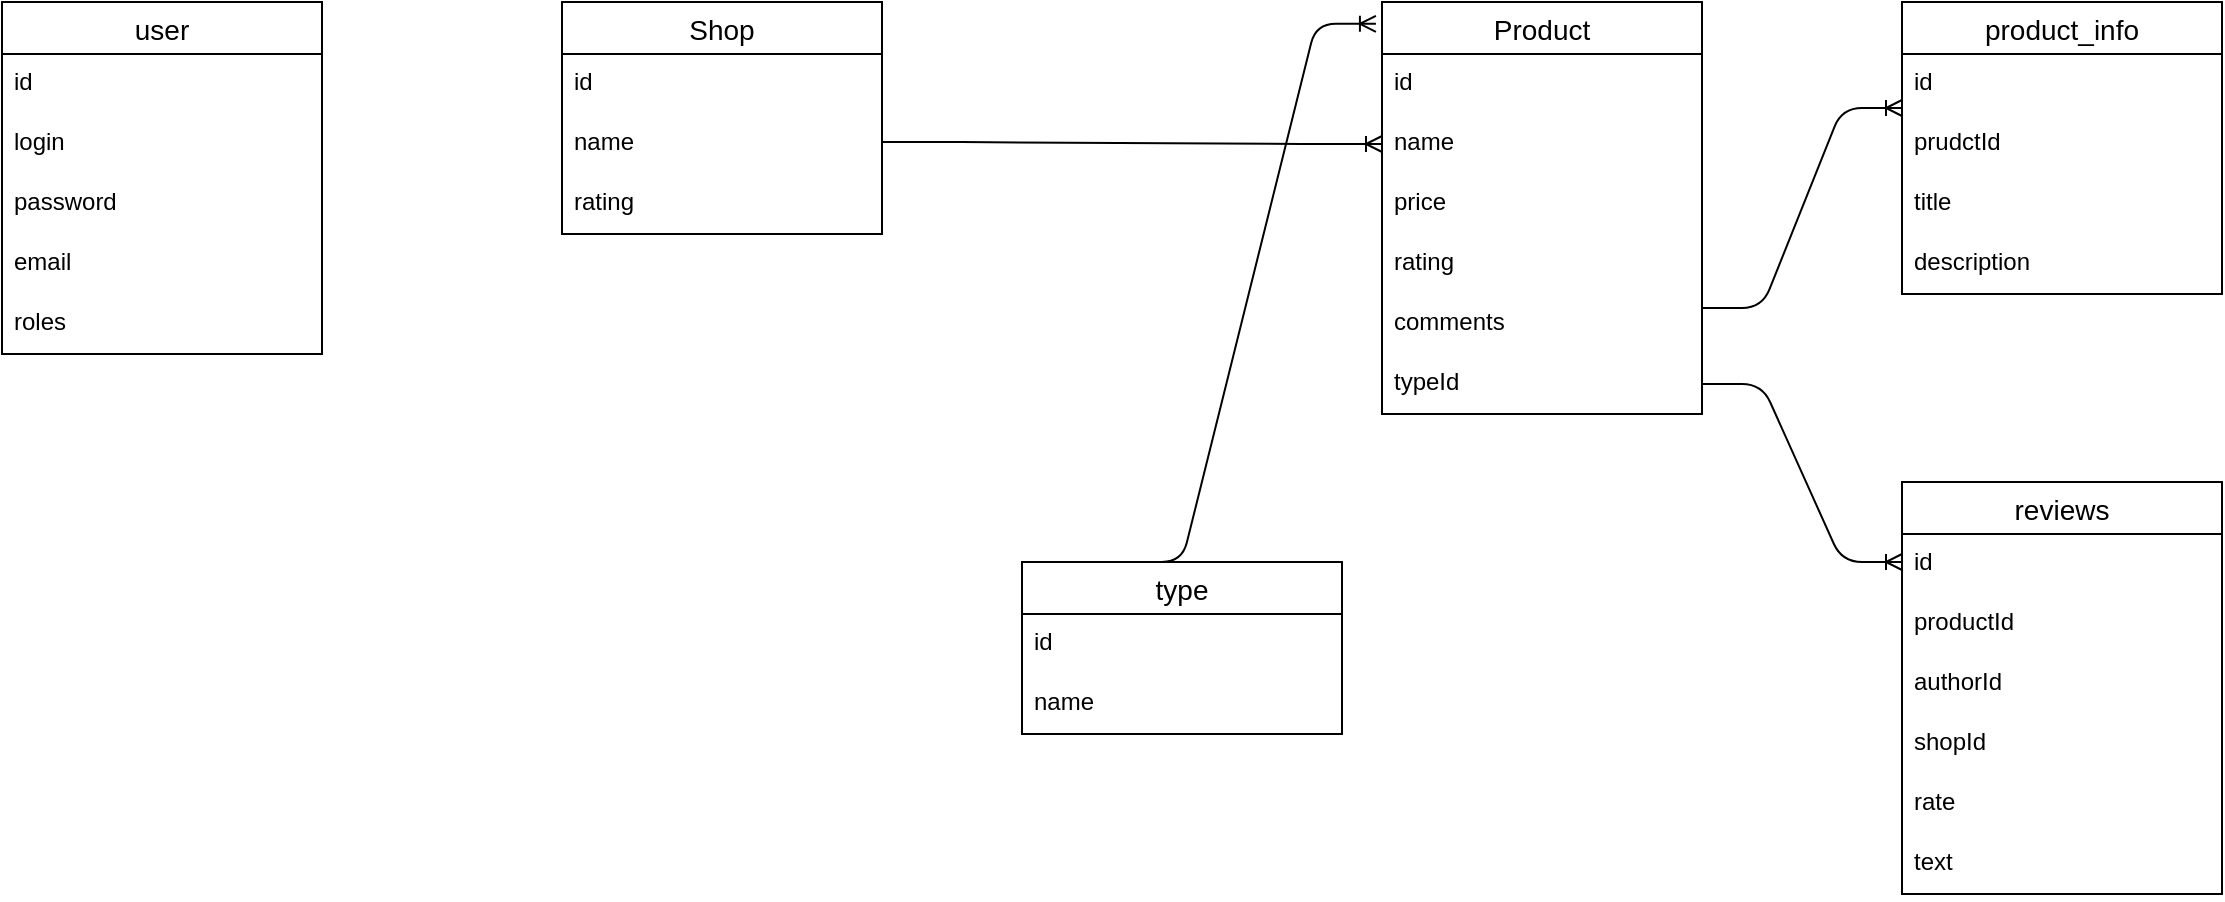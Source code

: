 <mxfile version="14.9.9" type="github">
  <diagram id="DjS5uR5zQNire8G0lxwl" name="Page-1">
    <mxGraphModel dx="1822" dy="762" grid="1" gridSize="10" guides="1" tooltips="1" connect="1" arrows="1" fold="1" page="0" pageScale="1" pageWidth="1169" pageHeight="827" math="0" shadow="0">
      <root>
        <mxCell id="0" />
        <mxCell id="1" parent="0" />
        <mxCell id="0pi3AAjIU6dUAl6Lt1ej-1" value="user" style="swimlane;fontStyle=0;childLayout=stackLayout;horizontal=1;startSize=26;horizontalStack=0;resizeParent=1;resizeParentMax=0;resizeLast=0;collapsible=1;marginBottom=0;align=center;fontSize=14;" vertex="1" parent="1">
          <mxGeometry x="-40" y="80" width="160" height="176" as="geometry" />
        </mxCell>
        <mxCell id="0pi3AAjIU6dUAl6Lt1ej-2" value="id" style="text;strokeColor=none;fillColor=none;spacingLeft=4;spacingRight=4;overflow=hidden;rotatable=0;points=[[0,0.5],[1,0.5]];portConstraint=eastwest;fontSize=12;" vertex="1" parent="0pi3AAjIU6dUAl6Lt1ej-1">
          <mxGeometry y="26" width="160" height="30" as="geometry" />
        </mxCell>
        <mxCell id="0pi3AAjIU6dUAl6Lt1ej-3" value="login" style="text;strokeColor=none;fillColor=none;spacingLeft=4;spacingRight=4;overflow=hidden;rotatable=0;points=[[0,0.5],[1,0.5]];portConstraint=eastwest;fontSize=12;" vertex="1" parent="0pi3AAjIU6dUAl6Lt1ej-1">
          <mxGeometry y="56" width="160" height="30" as="geometry" />
        </mxCell>
        <mxCell id="0pi3AAjIU6dUAl6Lt1ej-6" value="password" style="text;strokeColor=none;fillColor=none;spacingLeft=4;spacingRight=4;overflow=hidden;rotatable=0;points=[[0,0.5],[1,0.5]];portConstraint=eastwest;fontSize=12;" vertex="1" parent="0pi3AAjIU6dUAl6Lt1ej-1">
          <mxGeometry y="86" width="160" height="30" as="geometry" />
        </mxCell>
        <mxCell id="0pi3AAjIU6dUAl6Lt1ej-4" value="email" style="text;strokeColor=none;fillColor=none;spacingLeft=4;spacingRight=4;overflow=hidden;rotatable=0;points=[[0,0.5],[1,0.5]];portConstraint=eastwest;fontSize=12;" vertex="1" parent="0pi3AAjIU6dUAl6Lt1ej-1">
          <mxGeometry y="116" width="160" height="30" as="geometry" />
        </mxCell>
        <mxCell id="0pi3AAjIU6dUAl6Lt1ej-5" value="roles" style="text;strokeColor=none;fillColor=none;spacingLeft=4;spacingRight=4;overflow=hidden;rotatable=0;points=[[0,0.5],[1,0.5]];portConstraint=eastwest;fontSize=12;" vertex="1" parent="0pi3AAjIU6dUAl6Lt1ej-1">
          <mxGeometry y="146" width="160" height="30" as="geometry" />
        </mxCell>
        <mxCell id="0pi3AAjIU6dUAl6Lt1ej-7" value="Product" style="swimlane;fontStyle=0;childLayout=stackLayout;horizontal=1;startSize=26;horizontalStack=0;resizeParent=1;resizeParentMax=0;resizeLast=0;collapsible=1;marginBottom=0;align=center;fontSize=14;" vertex="1" parent="1">
          <mxGeometry x="650" y="80" width="160" height="206" as="geometry" />
        </mxCell>
        <mxCell id="0pi3AAjIU6dUAl6Lt1ej-8" value="id" style="text;strokeColor=none;fillColor=none;spacingLeft=4;spacingRight=4;overflow=hidden;rotatable=0;points=[[0,0.5],[1,0.5]];portConstraint=eastwest;fontSize=12;" vertex="1" parent="0pi3AAjIU6dUAl6Lt1ej-7">
          <mxGeometry y="26" width="160" height="30" as="geometry" />
        </mxCell>
        <mxCell id="0pi3AAjIU6dUAl6Lt1ej-9" value="name" style="text;strokeColor=none;fillColor=none;spacingLeft=4;spacingRight=4;overflow=hidden;rotatable=0;points=[[0,0.5],[1,0.5]];portConstraint=eastwest;fontSize=12;" vertex="1" parent="0pi3AAjIU6dUAl6Lt1ej-7">
          <mxGeometry y="56" width="160" height="30" as="geometry" />
        </mxCell>
        <mxCell id="0pi3AAjIU6dUAl6Lt1ej-10" value="price" style="text;strokeColor=none;fillColor=none;spacingLeft=4;spacingRight=4;overflow=hidden;rotatable=0;points=[[0,0.5],[1,0.5]];portConstraint=eastwest;fontSize=12;" vertex="1" parent="0pi3AAjIU6dUAl6Lt1ej-7">
          <mxGeometry y="86" width="160" height="30" as="geometry" />
        </mxCell>
        <mxCell id="0pi3AAjIU6dUAl6Lt1ej-12" value="rating" style="text;strokeColor=none;fillColor=none;spacingLeft=4;spacingRight=4;overflow=hidden;rotatable=0;points=[[0,0.5],[1,0.5]];portConstraint=eastwest;fontSize=12;" vertex="1" parent="0pi3AAjIU6dUAl6Lt1ej-7">
          <mxGeometry y="116" width="160" height="30" as="geometry" />
        </mxCell>
        <mxCell id="0pi3AAjIU6dUAl6Lt1ej-13" value="comments" style="text;strokeColor=none;fillColor=none;spacingLeft=4;spacingRight=4;overflow=hidden;rotatable=0;points=[[0,0.5],[1,0.5]];portConstraint=eastwest;fontSize=12;" vertex="1" parent="0pi3AAjIU6dUAl6Lt1ej-7">
          <mxGeometry y="146" width="160" height="30" as="geometry" />
        </mxCell>
        <mxCell id="0pi3AAjIU6dUAl6Lt1ej-25" value="typeId" style="text;strokeColor=none;fillColor=none;spacingLeft=4;spacingRight=4;overflow=hidden;rotatable=0;points=[[0,0.5],[1,0.5]];portConstraint=eastwest;fontSize=12;" vertex="1" parent="0pi3AAjIU6dUAl6Lt1ej-7">
          <mxGeometry y="176" width="160" height="30" as="geometry" />
        </mxCell>
        <mxCell id="0pi3AAjIU6dUAl6Lt1ej-15" value="Shop" style="swimlane;fontStyle=0;childLayout=stackLayout;horizontal=1;startSize=26;horizontalStack=0;resizeParent=1;resizeParentMax=0;resizeLast=0;collapsible=1;marginBottom=0;align=center;fontSize=14;" vertex="1" parent="1">
          <mxGeometry x="240" y="80" width="160" height="116" as="geometry" />
        </mxCell>
        <mxCell id="0pi3AAjIU6dUAl6Lt1ej-16" value="id" style="text;strokeColor=none;fillColor=none;spacingLeft=4;spacingRight=4;overflow=hidden;rotatable=0;points=[[0,0.5],[1,0.5]];portConstraint=eastwest;fontSize=12;" vertex="1" parent="0pi3AAjIU6dUAl6Lt1ej-15">
          <mxGeometry y="26" width="160" height="30" as="geometry" />
        </mxCell>
        <mxCell id="0pi3AAjIU6dUAl6Lt1ej-17" value="name" style="text;strokeColor=none;fillColor=none;spacingLeft=4;spacingRight=4;overflow=hidden;rotatable=0;points=[[0,0.5],[1,0.5]];portConstraint=eastwest;fontSize=12;" vertex="1" parent="0pi3AAjIU6dUAl6Lt1ej-15">
          <mxGeometry y="56" width="160" height="30" as="geometry" />
        </mxCell>
        <mxCell id="0pi3AAjIU6dUAl6Lt1ej-18" value="rating" style="text;strokeColor=none;fillColor=none;spacingLeft=4;spacingRight=4;overflow=hidden;rotatable=0;points=[[0,0.5],[1,0.5]];portConstraint=eastwest;fontSize=12;" vertex="1" parent="0pi3AAjIU6dUAl6Lt1ej-15">
          <mxGeometry y="86" width="160" height="30" as="geometry" />
        </mxCell>
        <mxCell id="0pi3AAjIU6dUAl6Lt1ej-20" value="type" style="swimlane;fontStyle=0;childLayout=stackLayout;horizontal=1;startSize=26;horizontalStack=0;resizeParent=1;resizeParentMax=0;resizeLast=0;collapsible=1;marginBottom=0;align=center;fontSize=14;" vertex="1" parent="1">
          <mxGeometry x="470" y="360" width="160" height="86" as="geometry" />
        </mxCell>
        <mxCell id="0pi3AAjIU6dUAl6Lt1ej-21" value="id" style="text;strokeColor=none;fillColor=none;spacingLeft=4;spacingRight=4;overflow=hidden;rotatable=0;points=[[0,0.5],[1,0.5]];portConstraint=eastwest;fontSize=12;" vertex="1" parent="0pi3AAjIU6dUAl6Lt1ej-20">
          <mxGeometry y="26" width="160" height="30" as="geometry" />
        </mxCell>
        <mxCell id="0pi3AAjIU6dUAl6Lt1ej-22" value="name" style="text;strokeColor=none;fillColor=none;spacingLeft=4;spacingRight=4;overflow=hidden;rotatable=0;points=[[0,0.5],[1,0.5]];portConstraint=eastwest;fontSize=12;" vertex="1" parent="0pi3AAjIU6dUAl6Lt1ej-20">
          <mxGeometry y="56" width="160" height="30" as="geometry" />
        </mxCell>
        <mxCell id="0pi3AAjIU6dUAl6Lt1ej-24" value="" style="edgeStyle=entityRelationEdgeStyle;fontSize=12;html=1;endArrow=ERoneToMany;entryX=-0.019;entryY=0.053;entryDx=0;entryDy=0;entryPerimeter=0;" edge="1" parent="1" target="0pi3AAjIU6dUAl6Lt1ej-7">
          <mxGeometry width="100" height="100" relative="1" as="geometry">
            <mxPoint x="520" y="360" as="sourcePoint" />
            <mxPoint x="620" y="260" as="targetPoint" />
          </mxGeometry>
        </mxCell>
        <mxCell id="0pi3AAjIU6dUAl6Lt1ej-26" value="product_info" style="swimlane;fontStyle=0;childLayout=stackLayout;horizontal=1;startSize=26;horizontalStack=0;resizeParent=1;resizeParentMax=0;resizeLast=0;collapsible=1;marginBottom=0;align=center;fontSize=14;" vertex="1" parent="1">
          <mxGeometry x="910" y="80" width="160" height="146" as="geometry" />
        </mxCell>
        <mxCell id="0pi3AAjIU6dUAl6Lt1ej-27" value="id" style="text;strokeColor=none;fillColor=none;spacingLeft=4;spacingRight=4;overflow=hidden;rotatable=0;points=[[0,0.5],[1,0.5]];portConstraint=eastwest;fontSize=12;" vertex="1" parent="0pi3AAjIU6dUAl6Lt1ej-26">
          <mxGeometry y="26" width="160" height="30" as="geometry" />
        </mxCell>
        <mxCell id="0pi3AAjIU6dUAl6Lt1ej-28" value="prudctId" style="text;strokeColor=none;fillColor=none;spacingLeft=4;spacingRight=4;overflow=hidden;rotatable=0;points=[[0,0.5],[1,0.5]];portConstraint=eastwest;fontSize=12;" vertex="1" parent="0pi3AAjIU6dUAl6Lt1ej-26">
          <mxGeometry y="56" width="160" height="30" as="geometry" />
        </mxCell>
        <mxCell id="0pi3AAjIU6dUAl6Lt1ej-30" value="title" style="text;strokeColor=none;fillColor=none;spacingLeft=4;spacingRight=4;overflow=hidden;rotatable=0;points=[[0,0.5],[1,0.5]];portConstraint=eastwest;fontSize=12;" vertex="1" parent="0pi3AAjIU6dUAl6Lt1ej-26">
          <mxGeometry y="86" width="160" height="30" as="geometry" />
        </mxCell>
        <mxCell id="0pi3AAjIU6dUAl6Lt1ej-29" value="description" style="text;strokeColor=none;fillColor=none;spacingLeft=4;spacingRight=4;overflow=hidden;rotatable=0;points=[[0,0.5],[1,0.5]];portConstraint=eastwest;fontSize=12;" vertex="1" parent="0pi3AAjIU6dUAl6Lt1ej-26">
          <mxGeometry y="116" width="160" height="30" as="geometry" />
        </mxCell>
        <mxCell id="0pi3AAjIU6dUAl6Lt1ej-31" value="" style="edgeStyle=entityRelationEdgeStyle;fontSize=12;html=1;endArrow=ERoneToMany;" edge="1" parent="1">
          <mxGeometry width="100" height="100" relative="1" as="geometry">
            <mxPoint x="810" y="233" as="sourcePoint" />
            <mxPoint x="910" y="133" as="targetPoint" />
          </mxGeometry>
        </mxCell>
        <mxCell id="0pi3AAjIU6dUAl6Lt1ej-32" value="reviews" style="swimlane;fontStyle=0;childLayout=stackLayout;horizontal=1;startSize=26;horizontalStack=0;resizeParent=1;resizeParentMax=0;resizeLast=0;collapsible=1;marginBottom=0;align=center;fontSize=14;" vertex="1" parent="1">
          <mxGeometry x="910" y="320" width="160" height="206" as="geometry" />
        </mxCell>
        <mxCell id="0pi3AAjIU6dUAl6Lt1ej-33" value="id" style="text;strokeColor=none;fillColor=none;spacingLeft=4;spacingRight=4;overflow=hidden;rotatable=0;points=[[0,0.5],[1,0.5]];portConstraint=eastwest;fontSize=12;" vertex="1" parent="0pi3AAjIU6dUAl6Lt1ej-32">
          <mxGeometry y="26" width="160" height="30" as="geometry" />
        </mxCell>
        <mxCell id="0pi3AAjIU6dUAl6Lt1ej-34" value="productId" style="text;strokeColor=none;fillColor=none;spacingLeft=4;spacingRight=4;overflow=hidden;rotatable=0;points=[[0,0.5],[1,0.5]];portConstraint=eastwest;fontSize=12;" vertex="1" parent="0pi3AAjIU6dUAl6Lt1ej-32">
          <mxGeometry y="56" width="160" height="30" as="geometry" />
        </mxCell>
        <mxCell id="0pi3AAjIU6dUAl6Lt1ej-35" value="authorId" style="text;strokeColor=none;fillColor=none;spacingLeft=4;spacingRight=4;overflow=hidden;rotatable=0;points=[[0,0.5],[1,0.5]];portConstraint=eastwest;fontSize=12;" vertex="1" parent="0pi3AAjIU6dUAl6Lt1ej-32">
          <mxGeometry y="86" width="160" height="30" as="geometry" />
        </mxCell>
        <mxCell id="0pi3AAjIU6dUAl6Lt1ej-36" value="shopId" style="text;strokeColor=none;fillColor=none;spacingLeft=4;spacingRight=4;overflow=hidden;rotatable=0;points=[[0,0.5],[1,0.5]];portConstraint=eastwest;fontSize=12;" vertex="1" parent="0pi3AAjIU6dUAl6Lt1ej-32">
          <mxGeometry y="116" width="160" height="30" as="geometry" />
        </mxCell>
        <mxCell id="0pi3AAjIU6dUAl6Lt1ej-37" value="rate" style="text;strokeColor=none;fillColor=none;spacingLeft=4;spacingRight=4;overflow=hidden;rotatable=0;points=[[0,0.5],[1,0.5]];portConstraint=eastwest;fontSize=12;" vertex="1" parent="0pi3AAjIU6dUAl6Lt1ej-32">
          <mxGeometry y="146" width="160" height="30" as="geometry" />
        </mxCell>
        <mxCell id="0pi3AAjIU6dUAl6Lt1ej-41" value="text" style="text;strokeColor=none;fillColor=none;spacingLeft=4;spacingRight=4;overflow=hidden;rotatable=0;points=[[0,0.5],[1,0.5]];portConstraint=eastwest;fontSize=12;" vertex="1" parent="0pi3AAjIU6dUAl6Lt1ej-32">
          <mxGeometry y="176" width="160" height="30" as="geometry" />
        </mxCell>
        <mxCell id="0pi3AAjIU6dUAl6Lt1ej-38" value="" style="edgeStyle=entityRelationEdgeStyle;fontSize=12;html=1;endArrow=ERoneToMany;exitX=1;exitY=0.5;exitDx=0;exitDy=0;" edge="1" parent="1" source="0pi3AAjIU6dUAl6Lt1ej-25">
          <mxGeometry width="100" height="100" relative="1" as="geometry">
            <mxPoint x="810" y="460" as="sourcePoint" />
            <mxPoint x="910" y="360" as="targetPoint" />
          </mxGeometry>
        </mxCell>
        <mxCell id="0pi3AAjIU6dUAl6Lt1ej-39" value="" style="edgeStyle=entityRelationEdgeStyle;fontSize=12;html=1;endArrow=ERoneToMany;entryX=0;entryY=0.5;entryDx=0;entryDy=0;" edge="1" parent="1" target="0pi3AAjIU6dUAl6Lt1ej-9">
          <mxGeometry width="100" height="100" relative="1" as="geometry">
            <mxPoint x="400" y="150" as="sourcePoint" />
            <mxPoint x="500" y="50" as="targetPoint" />
          </mxGeometry>
        </mxCell>
      </root>
    </mxGraphModel>
  </diagram>
</mxfile>
